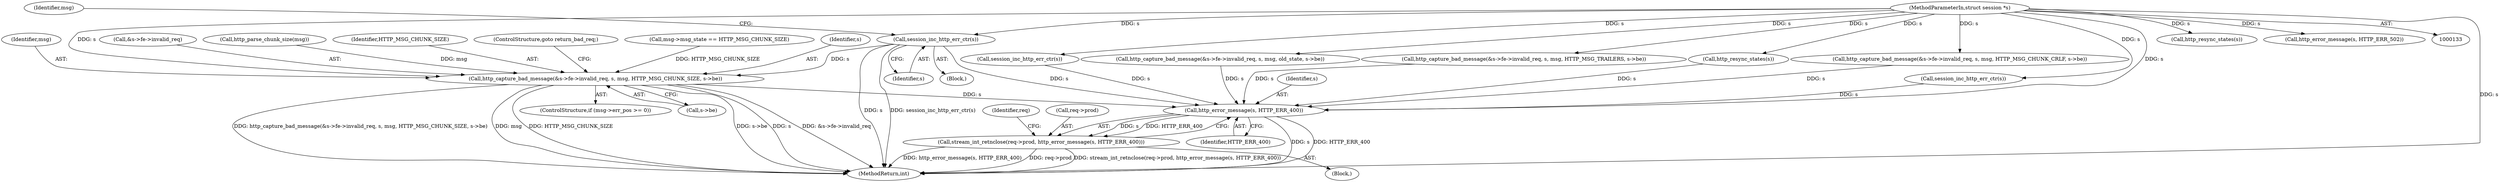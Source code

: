 digraph "0_haproxy_b4d05093bc89f71377230228007e69a1434c1a0c_0@pointer" {
"1000379" [label="(Call,session_inc_http_err_ctr(s))"];
"1000134" [label="(MethodParameterIn,struct session *s)"];
"1000387" [label="(Call,http_capture_bad_message(&s->fe->invalid_req, s, msg, HTTP_MSG_CHUNK_SIZE, s->be))"];
"1000835" [label="(Call,http_error_message(s, HTTP_ERR_400))"];
"1000831" [label="(Call,stream_int_retnclose(req->prod, http_error_message(s, HTTP_ERR_400)))"];
"1000197" [label="(Call,http_resync_states(s))"];
"1000387" [label="(Call,http_capture_bad_message(&s->fe->invalid_req, s, msg, HTTP_MSG_CHUNK_SIZE, s->be))"];
"1000388" [label="(Call,&s->fe->invalid_req)"];
"1001006" [label="(MethodReturn,int)"];
"1000366" [label="(Call,http_parse_chunk_size(msg))"];
"1000381" [label="(ControlStructure,if (msg->err_pos >= 0))"];
"1000380" [label="(Identifier,s)"];
"1000840" [label="(Identifier,req)"];
"1000837" [label="(Identifier,HTTP_ERR_400)"];
"1000471" [label="(Call,session_inc_http_err_ctr(s))"];
"1000574" [label="(Call,http_capture_bad_message(&s->fe->invalid_req, s, msg, old_state, s->be))"];
"1000479" [label="(Call,http_capture_bad_message(&s->fe->invalid_req, s, msg, HTTP_MSG_TRAILERS, s->be))"];
"1000920" [label="(Call,http_error_message(s, HTTP_ERR_502))"];
"1000396" [label="(Identifier,HTTP_MSG_CHUNK_SIZE)"];
"1000549" [label="(Call,http_resync_states(s))"];
"1000433" [label="(Call,http_capture_bad_message(&s->fe->invalid_req, s, msg, HTTP_MSG_CHUNK_CRLF, s->be))"];
"1000836" [label="(Identifier,s)"];
"1000397" [label="(Call,s->be)"];
"1000400" [label="(ControlStructure,goto return_bad_req;)"];
"1000831" [label="(Call,stream_int_retnclose(req->prod, http_error_message(s, HTTP_ERR_400)))"];
"1000134" [label="(MethodParameterIn,struct session *s)"];
"1000357" [label="(Call,msg->msg_state == HTTP_MSG_CHUNK_SIZE)"];
"1000832" [label="(Call,req->prod)"];
"1000825" [label="(Block,)"];
"1000394" [label="(Identifier,s)"];
"1000395" [label="(Identifier,msg)"];
"1000379" [label="(Call,session_inc_http_err_ctr(s))"];
"1000378" [label="(Block,)"];
"1000384" [label="(Identifier,msg)"];
"1000835" [label="(Call,http_error_message(s, HTTP_ERR_400))"];
"1000425" [label="(Call,session_inc_http_err_ctr(s))"];
"1000379" -> "1000378"  [label="AST: "];
"1000379" -> "1000380"  [label="CFG: "];
"1000380" -> "1000379"  [label="AST: "];
"1000384" -> "1000379"  [label="CFG: "];
"1000379" -> "1001006"  [label="DDG: s"];
"1000379" -> "1001006"  [label="DDG: session_inc_http_err_ctr(s)"];
"1000134" -> "1000379"  [label="DDG: s"];
"1000379" -> "1000387"  [label="DDG: s"];
"1000379" -> "1000835"  [label="DDG: s"];
"1000134" -> "1000133"  [label="AST: "];
"1000134" -> "1001006"  [label="DDG: s"];
"1000134" -> "1000197"  [label="DDG: s"];
"1000134" -> "1000387"  [label="DDG: s"];
"1000134" -> "1000425"  [label="DDG: s"];
"1000134" -> "1000433"  [label="DDG: s"];
"1000134" -> "1000471"  [label="DDG: s"];
"1000134" -> "1000479"  [label="DDG: s"];
"1000134" -> "1000549"  [label="DDG: s"];
"1000134" -> "1000574"  [label="DDG: s"];
"1000134" -> "1000835"  [label="DDG: s"];
"1000134" -> "1000920"  [label="DDG: s"];
"1000387" -> "1000381"  [label="AST: "];
"1000387" -> "1000397"  [label="CFG: "];
"1000388" -> "1000387"  [label="AST: "];
"1000394" -> "1000387"  [label="AST: "];
"1000395" -> "1000387"  [label="AST: "];
"1000396" -> "1000387"  [label="AST: "];
"1000397" -> "1000387"  [label="AST: "];
"1000400" -> "1000387"  [label="CFG: "];
"1000387" -> "1001006"  [label="DDG: HTTP_MSG_CHUNK_SIZE"];
"1000387" -> "1001006"  [label="DDG: s->be"];
"1000387" -> "1001006"  [label="DDG: s"];
"1000387" -> "1001006"  [label="DDG: &s->fe->invalid_req"];
"1000387" -> "1001006"  [label="DDG: http_capture_bad_message(&s->fe->invalid_req, s, msg, HTTP_MSG_CHUNK_SIZE, s->be)"];
"1000387" -> "1001006"  [label="DDG: msg"];
"1000366" -> "1000387"  [label="DDG: msg"];
"1000357" -> "1000387"  [label="DDG: HTTP_MSG_CHUNK_SIZE"];
"1000387" -> "1000835"  [label="DDG: s"];
"1000835" -> "1000831"  [label="AST: "];
"1000835" -> "1000837"  [label="CFG: "];
"1000836" -> "1000835"  [label="AST: "];
"1000837" -> "1000835"  [label="AST: "];
"1000831" -> "1000835"  [label="CFG: "];
"1000835" -> "1001006"  [label="DDG: s"];
"1000835" -> "1001006"  [label="DDG: HTTP_ERR_400"];
"1000835" -> "1000831"  [label="DDG: s"];
"1000835" -> "1000831"  [label="DDG: HTTP_ERR_400"];
"1000549" -> "1000835"  [label="DDG: s"];
"1000479" -> "1000835"  [label="DDG: s"];
"1000471" -> "1000835"  [label="DDG: s"];
"1000433" -> "1000835"  [label="DDG: s"];
"1000574" -> "1000835"  [label="DDG: s"];
"1000425" -> "1000835"  [label="DDG: s"];
"1000831" -> "1000825"  [label="AST: "];
"1000832" -> "1000831"  [label="AST: "];
"1000840" -> "1000831"  [label="CFG: "];
"1000831" -> "1001006"  [label="DDG: http_error_message(s, HTTP_ERR_400)"];
"1000831" -> "1001006"  [label="DDG: req->prod"];
"1000831" -> "1001006"  [label="DDG: stream_int_retnclose(req->prod, http_error_message(s, HTTP_ERR_400))"];
}
